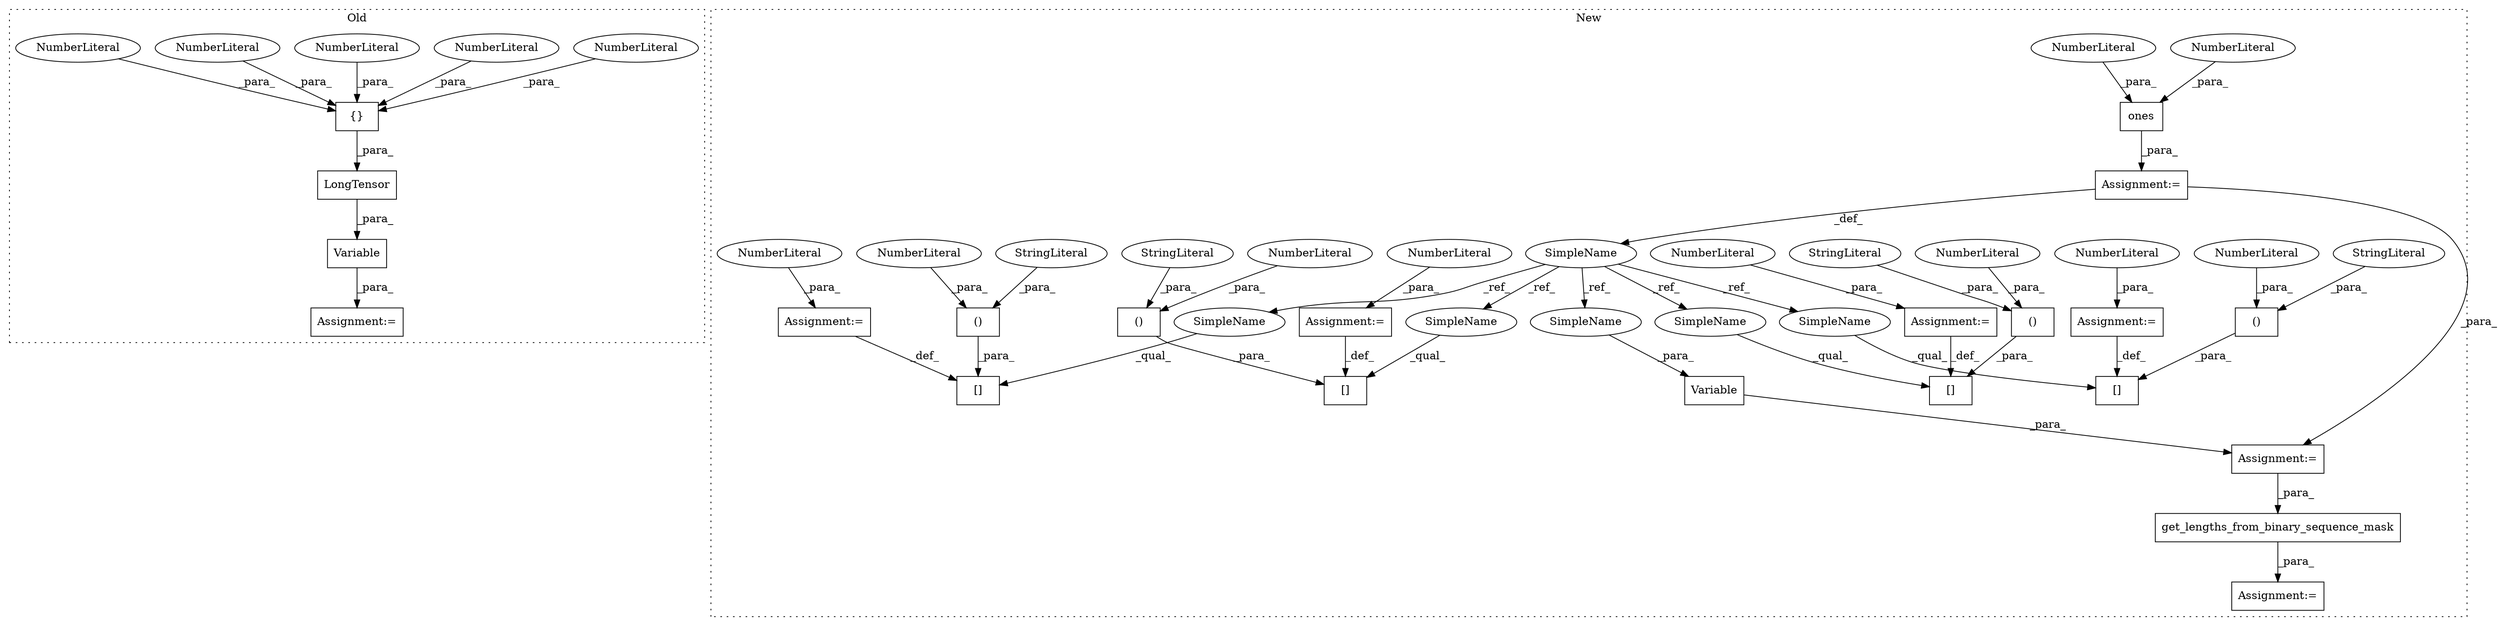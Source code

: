 digraph G {
subgraph cluster0 {
1 [label="LongTensor" a="32" s="3934,3965" l="11,1" shape="box"];
3 [label="Assignment:=" a="7" s="3918" l="1" shape="box"];
4 [label="{}" a="4" s="3954,3964" l="1,1" shape="box"];
5 [label="NumberLiteral" a="34" s="3963" l="1" shape="ellipse"];
6 [label="NumberLiteral" a="34" s="3961" l="1" shape="ellipse"];
7 [label="NumberLiteral" a="34" s="3959" l="1" shape="ellipse"];
8 [label="NumberLiteral" a="34" s="3957" l="1" shape="ellipse"];
9 [label="NumberLiteral" a="34" s="3955" l="1" shape="ellipse"];
12 [label="Variable" a="32" s="3919,3966" l="9,1" shape="box"];
label = "Old";
style="dotted";
}
subgraph cluster1 {
2 [label="()" a="106" s="4339" l="31" shape="box"];
10 [label="NumberLiteral" a="34" s="4369" l="1" shape="ellipse"];
11 [label="[]" a="2" s="4329,4370" l="10,2" shape="box"];
13 [label="SimpleName" a="42" s="4201" l="4" shape="ellipse"];
14 [label="[]" a="2" s="4227,4268" l="10,2" shape="box"];
15 [label="()" a="106" s="4237" l="31" shape="box"];
16 [label="[]" a="2" s="4380,4421" l="10,2" shape="box"];
17 [label="()" a="106" s="4390" l="31" shape="box"];
18 [label="NumberLiteral" a="34" s="4420" l="1" shape="ellipse"];
19 [label="[]" a="2" s="4278,4319" l="10,2" shape="box"];
20 [label="()" a="106" s="4288" l="31" shape="box"];
21 [label="NumberLiteral" a="34" s="4267" l="1" shape="ellipse"];
22 [label="NumberLiteral" a="34" s="4318" l="1" shape="ellipse"];
23 [label="Variable" a="32" s="4471,4484" l="9,1" shape="box"];
24 [label="ones" a="32" s="4212,4220" l="5,1" shape="box"];
25 [label="NumberLiteral" a="34" s="4217" l="1" shape="ellipse"];
26 [label="NumberLiteral" a="34" s="4219" l="1" shape="ellipse"];
27 [label="StringLiteral" a="45" s="4390" l="17" shape="ellipse"];
28 [label="StringLiteral" a="45" s="4288" l="17" shape="ellipse"];
29 [label="Assignment:=" a="7" s="4470" l="1" shape="box"];
30 [label="StringLiteral" a="45" s="4339" l="17" shape="ellipse"];
31 [label="Assignment:=" a="7" s="4205" l="1" shape="box"];
32 [label="Assignment:=" a="7" s="4372" l="1" shape="box"];
33 [label="NumberLiteral" a="34" s="4373" l="1" shape="ellipse"];
34 [label="Assignment:=" a="7" s="4270" l="1" shape="box"];
35 [label="NumberLiteral" a="34" s="4271" l="1" shape="ellipse"];
36 [label="StringLiteral" a="45" s="4237" l="17" shape="ellipse"];
37 [label="Assignment:=" a="7" s="4321" l="1" shape="box"];
38 [label="NumberLiteral" a="34" s="4322" l="1" shape="ellipse"];
39 [label="Assignment:=" a="7" s="4423" l="1" shape="box"];
40 [label="NumberLiteral" a="34" s="4424" l="1" shape="ellipse"];
41 [label="Assignment:=" a="7" s="4507" l="1" shape="box"];
42 [label="get_lengths_from_binary_sequence_mask" a="32" s="4508,4550" l="38,1" shape="box"];
43 [label="SimpleName" a="42" s="4380" l="4" shape="ellipse"];
44 [label="SimpleName" a="42" s="4227" l="4" shape="ellipse"];
45 [label="SimpleName" a="42" s="4329" l="4" shape="ellipse"];
46 [label="SimpleName" a="42" s="4278" l="4" shape="ellipse"];
47 [label="SimpleName" a="42" s="4480" l="4" shape="ellipse"];
label = "New";
style="dotted";
}
1 -> 12 [label="_para_"];
2 -> 11 [label="_para_"];
4 -> 1 [label="_para_"];
5 -> 4 [label="_para_"];
6 -> 4 [label="_para_"];
7 -> 4 [label="_para_"];
8 -> 4 [label="_para_"];
9 -> 4 [label="_para_"];
10 -> 2 [label="_para_"];
12 -> 3 [label="_para_"];
13 -> 46 [label="_ref_"];
13 -> 44 [label="_ref_"];
13 -> 45 [label="_ref_"];
13 -> 47 [label="_ref_"];
13 -> 43 [label="_ref_"];
15 -> 14 [label="_para_"];
17 -> 16 [label="_para_"];
18 -> 17 [label="_para_"];
20 -> 19 [label="_para_"];
21 -> 15 [label="_para_"];
22 -> 20 [label="_para_"];
23 -> 29 [label="_para_"];
24 -> 31 [label="_para_"];
25 -> 24 [label="_para_"];
26 -> 24 [label="_para_"];
27 -> 17 [label="_para_"];
28 -> 20 [label="_para_"];
29 -> 42 [label="_para_"];
30 -> 2 [label="_para_"];
31 -> 13 [label="_def_"];
31 -> 29 [label="_para_"];
32 -> 11 [label="_def_"];
33 -> 32 [label="_para_"];
34 -> 14 [label="_def_"];
35 -> 34 [label="_para_"];
36 -> 15 [label="_para_"];
37 -> 19 [label="_def_"];
38 -> 37 [label="_para_"];
39 -> 16 [label="_def_"];
40 -> 39 [label="_para_"];
42 -> 41 [label="_para_"];
43 -> 16 [label="_qual_"];
44 -> 14 [label="_qual_"];
45 -> 11 [label="_qual_"];
46 -> 19 [label="_qual_"];
47 -> 23 [label="_para_"];
}